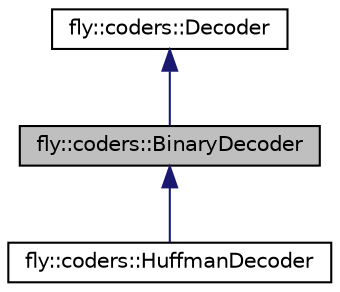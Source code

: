 digraph "fly::coders::BinaryDecoder"
{
 // LATEX_PDF_SIZE
  edge [fontname="Helvetica",fontsize="10",labelfontname="Helvetica",labelfontsize="10"];
  node [fontname="Helvetica",fontsize="10",shape=record];
  Node1 [label="fly::coders::BinaryDecoder",height=0.2,width=0.4,color="black", fillcolor="grey75", style="filled", fontcolor="black",tooltip=" "];
  Node2 -> Node1 [dir="back",color="midnightblue",fontsize="10",style="solid",fontname="Helvetica"];
  Node2 [label="fly::coders::Decoder",height=0.2,width=0.4,color="black", fillcolor="white", style="filled",URL="$classfly_1_1coders_1_1_decoder.html",tooltip=" "];
  Node1 -> Node3 [dir="back",color="midnightblue",fontsize="10",style="solid",fontname="Helvetica"];
  Node3 [label="fly::coders::HuffmanDecoder",height=0.2,width=0.4,color="black", fillcolor="white", style="filled",URL="$classfly_1_1coders_1_1_huffman_decoder.html",tooltip=" "];
}
